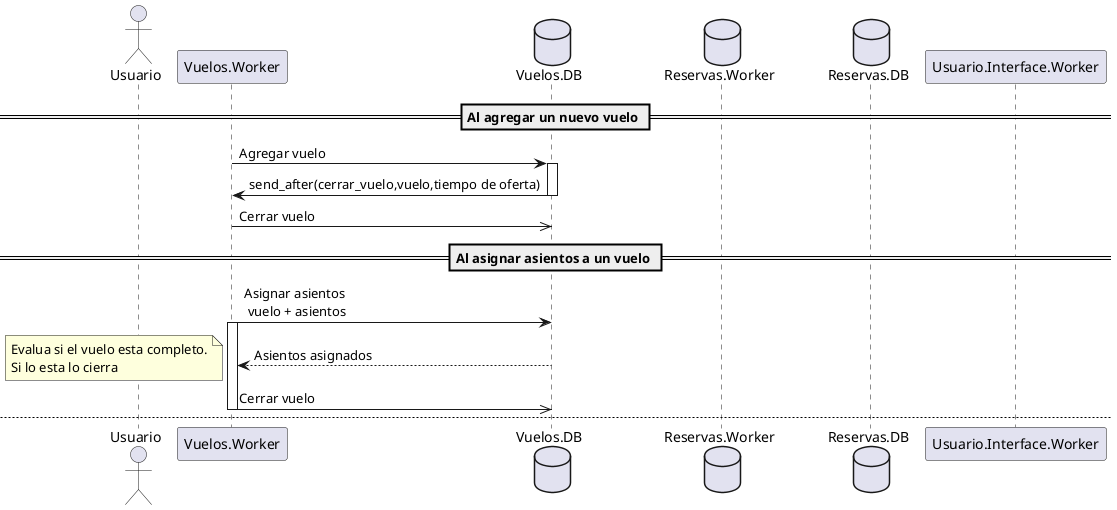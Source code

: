@startuml Secuencia Cierre de vuelo

actor Usuario
participant Vuelos.Worker
database Vuelos.DB
database Reservas.Worker
database Reservas.DB
participant Usuario.Interface.Worker



== Al agregar un nuevo vuelo ==
Vuelos.Worker -> Vuelos.DB: Agregar vuelo
activate Vuelos.DB
Vuelos.DB -> Vuelos.Worker: send_after(cerrar_vuelo,vuelo,tiempo de oferta)
deactivate Vuelos.DB
Vuelos.Worker ->> Vuelos.DB: Cerrar vuelo

deactivate Vuelos.DB
== Al asignar asientos a un vuelo ==
Vuelos.Worker -> Vuelos.DB: Asignar asientos \n vuelo + asientos
activate Vuelos.Worker
Vuelos.Worker <-- Vuelos.DB: Asientos asignados
note left: Evalua si el vuelo esta completo.\nSi lo esta lo cierra
Vuelos.Worker ->> Vuelos.DB: Cerrar vuelo
deactivate Vuelos.Worker

newpage

== Cerrar vuelo == 
Vuelos.DB ->> Reservas.Worker: Notificar cierre de vuelo
note left: Ya sea por el send_after \no el cierre computado se \nprocede con lo siguiente.
Reservas.Worker -> Reservas.DB: Cancelar reservas\n vuelo
Reservas.Worker <-- Reservas.DB: Reservas canceladas
Reservas.Worker -> Usuario.Interface.Worker: Notificar cancelacion de reserva
Usuario.Interface.Worker -> Usuario: Notificar cancelacion de reserva



@enduml
